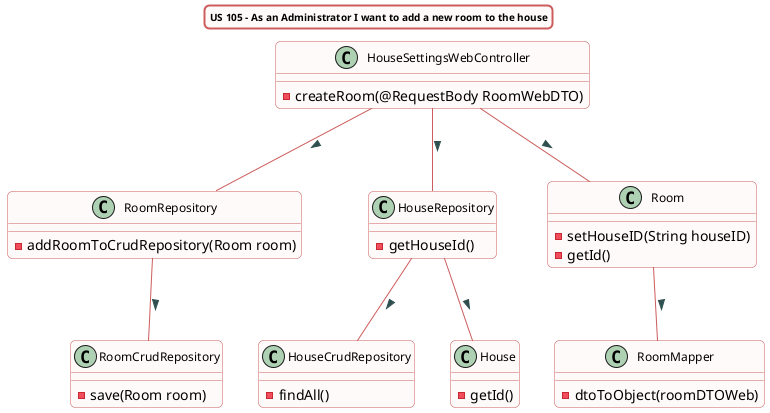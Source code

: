 @startuml

title US 105 - As an Administrator I want to add a new room to the house
skinparam titleBorderRoundCorner 10
skinparam titleBorderThickness 2
skinparam titleBorderColor indianred
skinparam titleBackgroundColor Snow
skinparam FontName quicksand
skinparam titleFontSize 10
skinparam roundcorner 10


skinparam class {
  BorderColor indianred
  BackgroundColor indianred
  BackgroundColor Snow
   roundcorner 10
   ArrowFontName Verdana
   ArrowColor indianred
   ArrowFontColor darkslategrey
   FontSize 12
}

class HouseSettingsWebController
class RoomRepository
class HouseRepository
class Room
class RoomMapper
class HouseCrudRepository
class RoomCrudRepository

HouseSettingsWebController -- RoomRepository : >
HouseSettingsWebController -- HouseRepository : >
HouseSettingsWebController -- Room : >
Room -- RoomMapper : >
HouseRepository -- HouseCrudRepository : >
HouseRepository -- House : >
RoomRepository -- RoomCrudRepository : >



class HouseSettingsWebController {
-createRoom(@RequestBody RoomWebDTO)
}

class Room{
-setHouseID(String houseID)
- getId()
}

class RoomMapper{
-dtoToObject(roomDTOWeb)
}


class RoomRepository {
- addRoomToCrudRepository(Room room)
}

class HouseRepository {
- getHouseId()
}

class House {
- getId()
}

class RoomCrudRepository{
-save(Room room)
}

class HouseCrudRepository{
-findAll()
}

@enduml